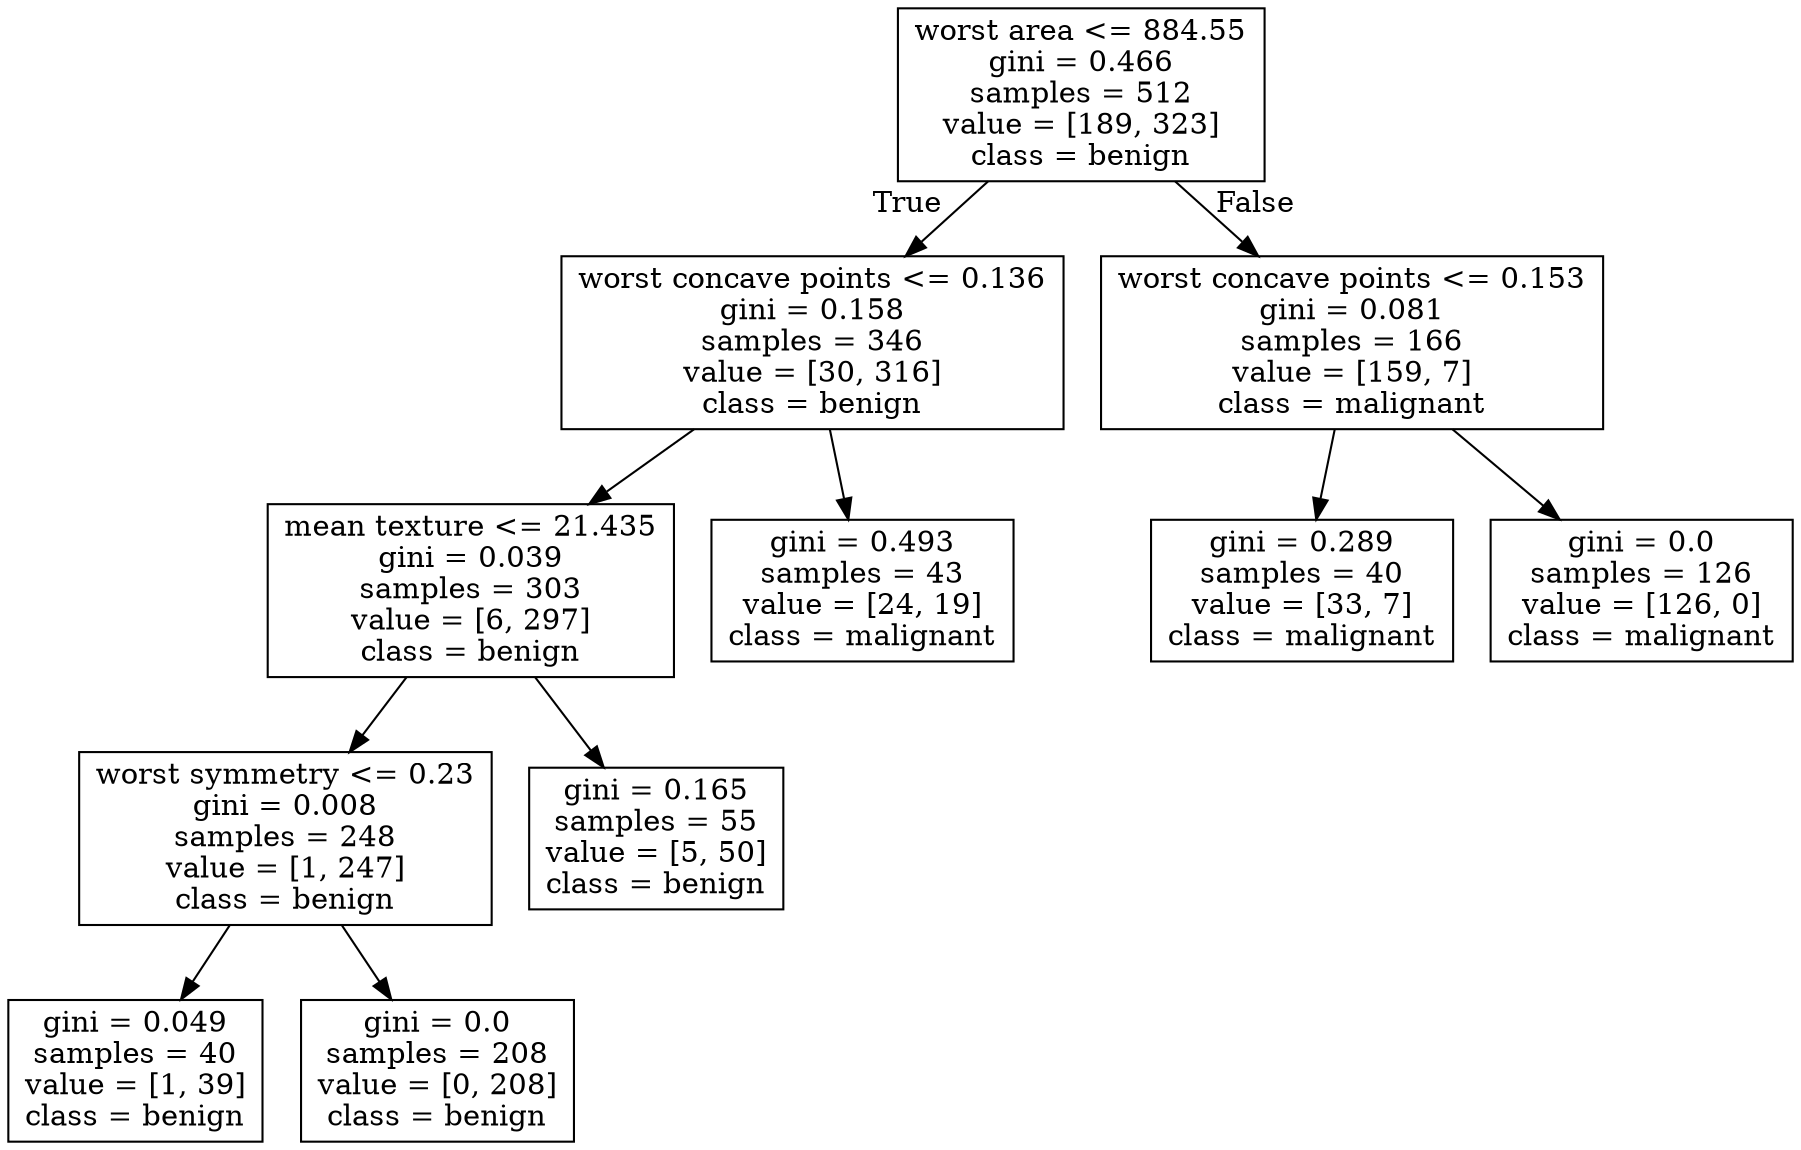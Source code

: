 digraph Tree {
node [shape=box] ;
0 [label="worst area <= 884.55\ngini = 0.466\nsamples = 512\nvalue = [189, 323]\nclass = benign"] ;
1 [label="worst concave points <= 0.136\ngini = 0.158\nsamples = 346\nvalue = [30, 316]\nclass = benign"] ;
0 -> 1 [labeldistance=2.5, labelangle=45, headlabel="True"] ;
2 [label="mean texture <= 21.435\ngini = 0.039\nsamples = 303\nvalue = [6, 297]\nclass = benign"] ;
1 -> 2 ;
3 [label="worst symmetry <= 0.23\ngini = 0.008\nsamples = 248\nvalue = [1, 247]\nclass = benign"] ;
2 -> 3 ;
4 [label="gini = 0.049\nsamples = 40\nvalue = [1, 39]\nclass = benign"] ;
3 -> 4 ;
5 [label="gini = 0.0\nsamples = 208\nvalue = [0, 208]\nclass = benign"] ;
3 -> 5 ;
6 [label="gini = 0.165\nsamples = 55\nvalue = [5, 50]\nclass = benign"] ;
2 -> 6 ;
7 [label="gini = 0.493\nsamples = 43\nvalue = [24, 19]\nclass = malignant"] ;
1 -> 7 ;
8 [label="worst concave points <= 0.153\ngini = 0.081\nsamples = 166\nvalue = [159, 7]\nclass = malignant"] ;
0 -> 8 [labeldistance=2.5, labelangle=-45, headlabel="False"] ;
9 [label="gini = 0.289\nsamples = 40\nvalue = [33, 7]\nclass = malignant"] ;
8 -> 9 ;
10 [label="gini = 0.0\nsamples = 126\nvalue = [126, 0]\nclass = malignant"] ;
8 -> 10 ;
}